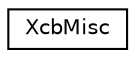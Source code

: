 digraph "类继承关系图"
{
  edge [fontname="Helvetica",fontsize="10",labelfontname="Helvetica",labelfontsize="10"];
  node [fontname="Helvetica",fontsize="10",shape=record];
  rankdir="LR";
  Node0 [label="XcbMisc",height=0.2,width=0.4,color="black", fillcolor="white", style="filled",URL="$class_xcb_misc.html"];
}
